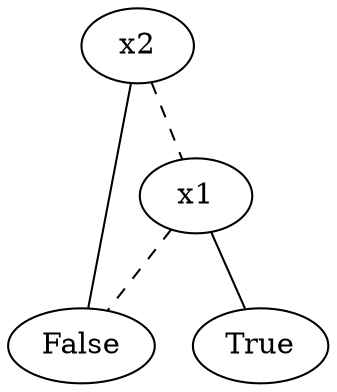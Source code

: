 graph { 
0 [ label = "x2" ];
1 [ label = "x1" ];
2 [ label = "False" ];
1--2 [style=dashed];
3 [ label = "True" ];
1--3;
0--1 [style=dashed];
0--2;
}